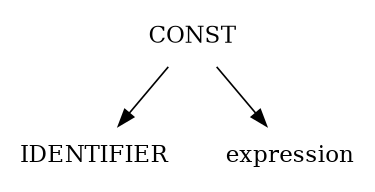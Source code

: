 digraph L0 {
        size = "2.5,2";
        ordering=out;
        node [shape = plaintext];
        CONST -> {IDENTIFIER expression};
}
